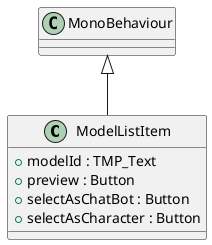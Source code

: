 @startuml
class ModelListItem {
    + modelId : TMP_Text
    + preview : Button
    + selectAsChatBot : Button
    + selectAsCharacter : Button
}
MonoBehaviour <|-- ModelListItem
@enduml
